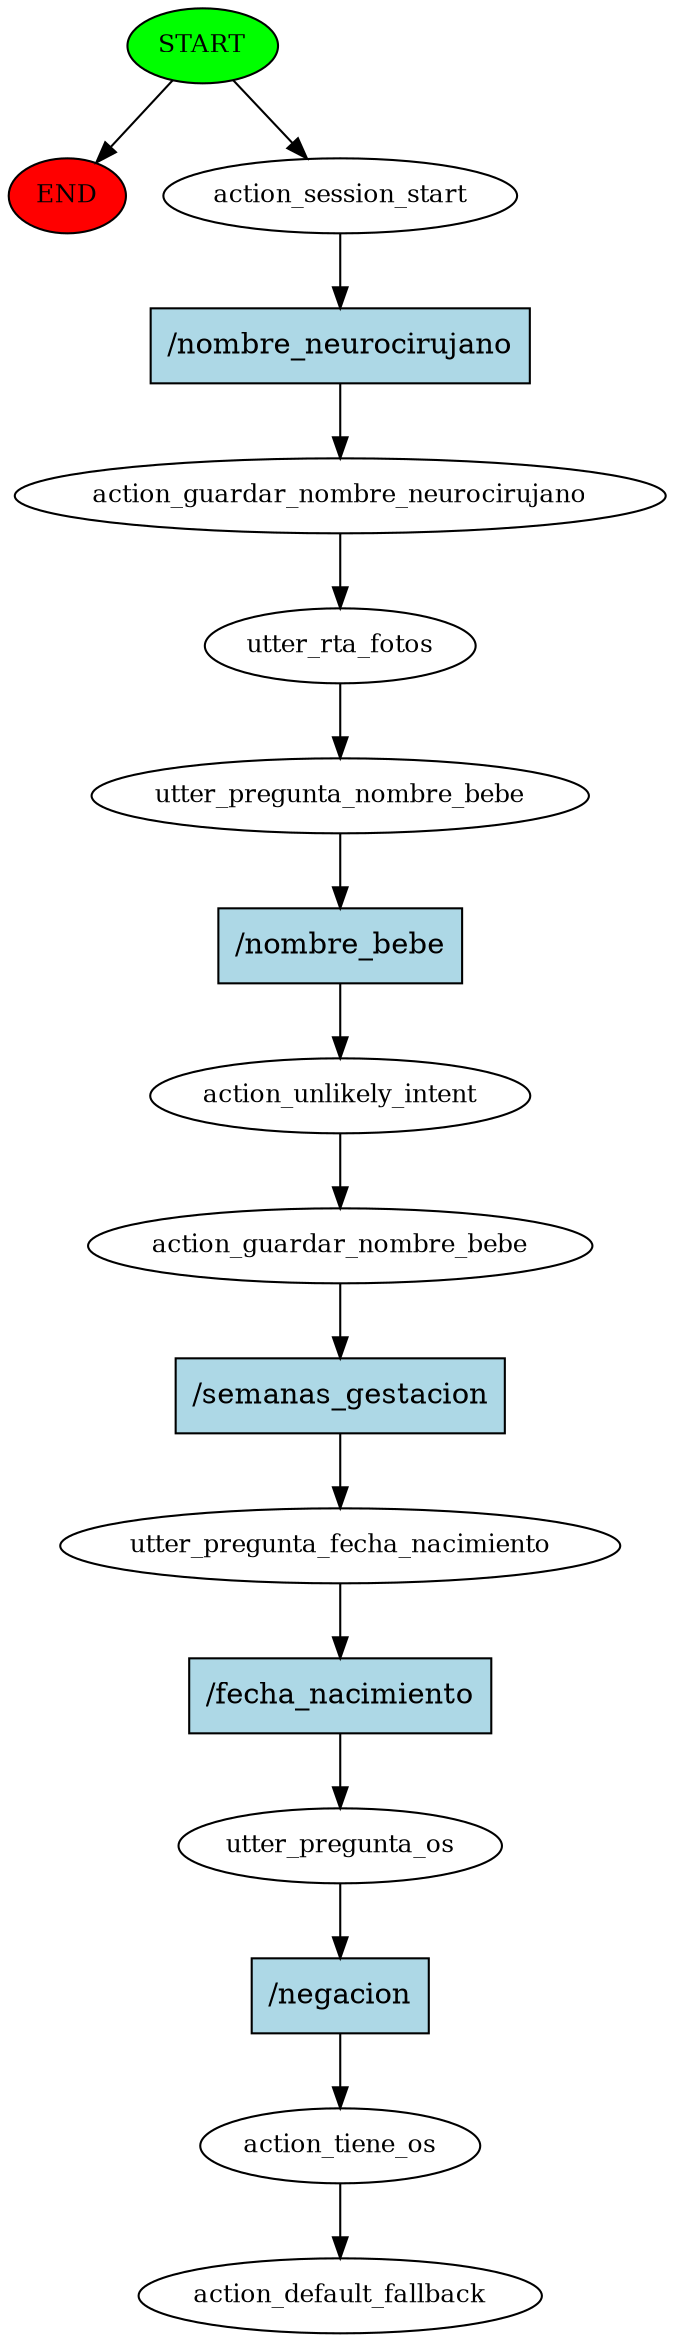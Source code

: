 digraph  {
0 [class="start active", fillcolor=green, fontsize=12, label=START, style=filled];
"-1" [class=end, fillcolor=red, fontsize=12, label=END, style=filled];
1 [class=active, fontsize=12, label=action_session_start];
2 [class=active, fontsize=12, label=action_guardar_nombre_neurocirujano];
3 [class=active, fontsize=12, label=utter_rta_fotos];
4 [class=active, fontsize=12, label=utter_pregunta_nombre_bebe];
5 [class=active, fontsize=12, label=action_unlikely_intent];
6 [class=active, fontsize=12, label=action_guardar_nombre_bebe];
7 [class=active, fontsize=12, label=utter_pregunta_fecha_nacimiento];
8 [class=active, fontsize=12, label=utter_pregunta_os];
9 [class=active, fontsize=12, label=action_tiene_os];
10 [class="dashed active", fontsize=12, label=action_default_fallback];
11 [class="intent active", fillcolor=lightblue, label="/nombre_neurocirujano", shape=rect, style=filled];
12 [class="intent active", fillcolor=lightblue, label="/nombre_bebe", shape=rect, style=filled];
13 [class="intent active", fillcolor=lightblue, label="/semanas_gestacion", shape=rect, style=filled];
14 [class="intent active", fillcolor=lightblue, label="/fecha_nacimiento", shape=rect, style=filled];
15 [class="intent active", fillcolor=lightblue, label="/negacion", shape=rect, style=filled];
0 -> "-1"  [class="", key=NONE, label=""];
0 -> 1  [class=active, key=NONE, label=""];
1 -> 11  [class=active, key=0];
2 -> 3  [class=active, key=NONE, label=""];
3 -> 4  [class=active, key=NONE, label=""];
4 -> 12  [class=active, key=0];
5 -> 6  [class=active, key=NONE, label=""];
6 -> 13  [class=active, key=0];
7 -> 14  [class=active, key=0];
8 -> 15  [class=active, key=0];
9 -> 10  [class=active, key=NONE, label=""];
11 -> 2  [class=active, key=0];
12 -> 5  [class=active, key=0];
13 -> 7  [class=active, key=0];
14 -> 8  [class=active, key=0];
15 -> 9  [class=active, key=0];
}

